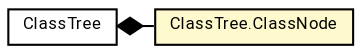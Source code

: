 #!/usr/local/bin/dot
#
# Class diagram 
# Generated by UMLGraph version R5_7_2-60-g0e99a6 (http://www.spinellis.gr/umlgraph/)
#

digraph G {
	graph [fontnames="svg"]
	edge [fontname="Roboto",fontsize=7,labelfontname="Roboto",labelfontsize=7,color="black"];
	node [fontname="Roboto",fontcolor="black",fontsize=8,shape=plaintext,margin=0,width=0,height=0];
	nodesep=0.15;
	ranksep=0.25;
	rankdir=LR;
	// de.lmu.ifi.dbs.elki.gui.util.ClassTree
	c2524280 [label=<<table title="de.lmu.ifi.dbs.elki.gui.util.ClassTree" border="0" cellborder="1" cellspacing="0" cellpadding="2" href="ClassTree.html" target="_parent">
		<tr><td><table border="0" cellspacing="0" cellpadding="1">
		<tr><td align="center" balign="center"> <font face="Roboto">ClassTree</font> </td></tr>
		</table></td></tr>
		</table>>, URL="ClassTree.html"];
	// de.lmu.ifi.dbs.elki.gui.util.ClassTree.ClassNode
	c2524282 [label=<<table title="de.lmu.ifi.dbs.elki.gui.util.ClassTree.ClassNode" border="0" cellborder="1" cellspacing="0" cellpadding="2" bgcolor="lemonChiffon" href="ClassTree.ClassNode.html" target="_parent">
		<tr><td><table border="0" cellspacing="0" cellpadding="1">
		<tr><td align="center" balign="center"> <font face="Roboto">ClassTree.ClassNode</font> </td></tr>
		</table></td></tr>
		</table>>, URL="ClassTree.ClassNode.html"];
	// de.lmu.ifi.dbs.elki.gui.util.ClassTree composed de.lmu.ifi.dbs.elki.gui.util.ClassTree.ClassNode
	c2524280 -> c2524282 [arrowhead=none,arrowtail=diamond,dir=back,weight=6];
}

